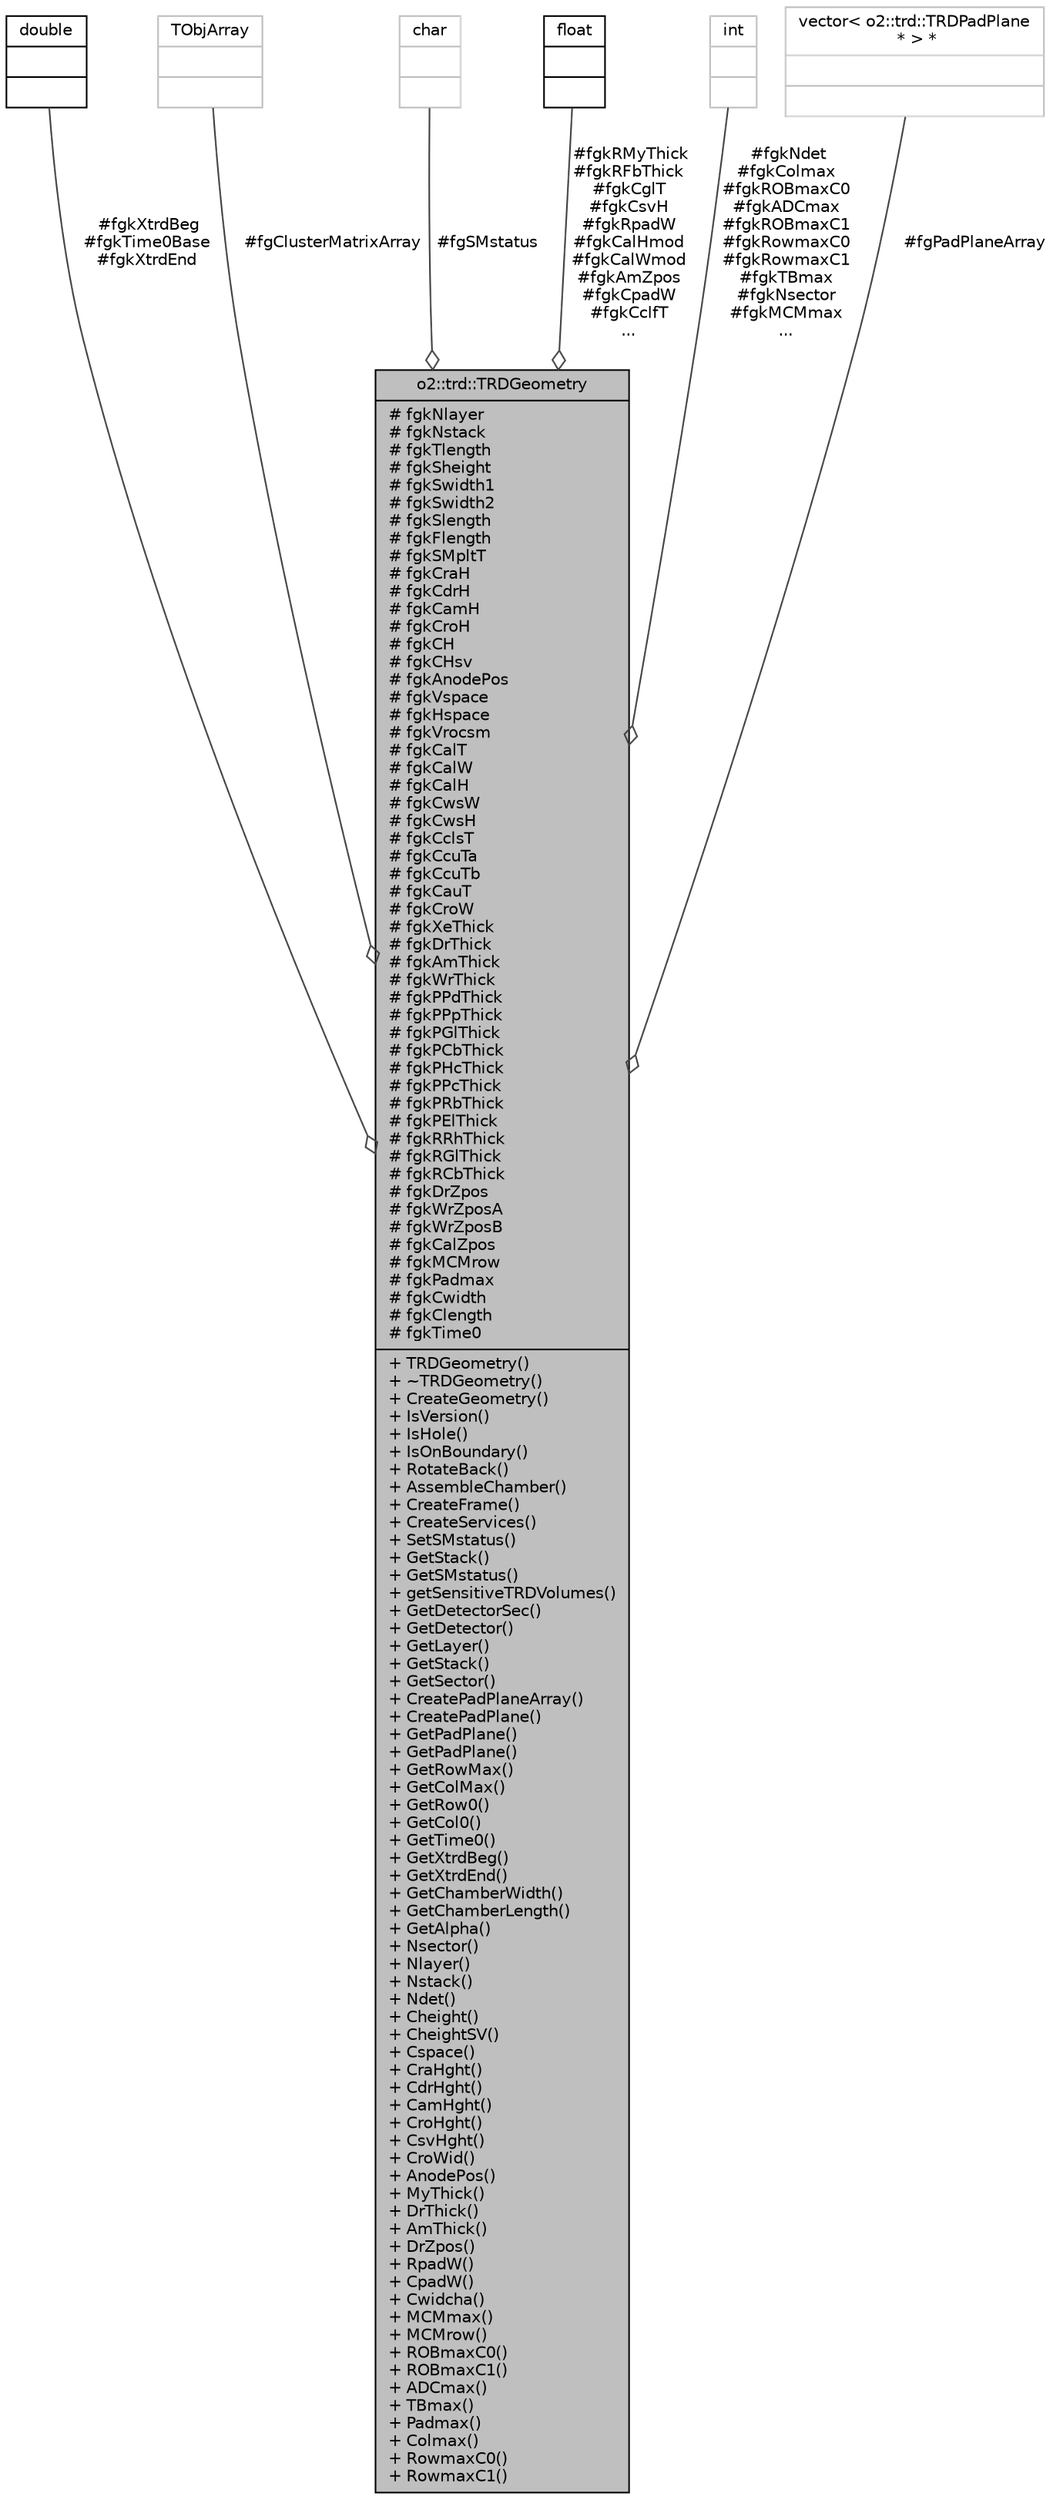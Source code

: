 digraph "o2::trd::TRDGeometry"
{
 // INTERACTIVE_SVG=YES
  bgcolor="transparent";
  edge [fontname="Helvetica",fontsize="10",labelfontname="Helvetica",labelfontsize="10"];
  node [fontname="Helvetica",fontsize="10",shape=record];
  Node1 [label="{o2::trd::TRDGeometry\n|# fgkNlayer\l# fgkNstack\l# fgkTlength\l# fgkSheight\l# fgkSwidth1\l# fgkSwidth2\l# fgkSlength\l# fgkFlength\l# fgkSMpltT\l# fgkCraH\l# fgkCdrH\l# fgkCamH\l# fgkCroH\l# fgkCH\l# fgkCHsv\l# fgkAnodePos\l# fgkVspace\l# fgkHspace\l# fgkVrocsm\l# fgkCalT\l# fgkCalW\l# fgkCalH\l# fgkCwsW\l# fgkCwsH\l# fgkCclsT\l# fgkCcuTa\l# fgkCcuTb\l# fgkCauT\l# fgkCroW\l# fgkXeThick\l# fgkDrThick\l# fgkAmThick\l# fgkWrThick\l# fgkPPdThick\l# fgkPPpThick\l# fgkPGlThick\l# fgkPCbThick\l# fgkPHcThick\l# fgkPPcThick\l# fgkPRbThick\l# fgkPElThick\l# fgkRRhThick\l# fgkRGlThick\l# fgkRCbThick\l# fgkDrZpos\l# fgkWrZposA\l# fgkWrZposB\l# fgkCalZpos\l# fgkMCMrow\l# fgkPadmax\l# fgkCwidth\l# fgkClength\l# fgkTime0\l|+ TRDGeometry()\l+ ~TRDGeometry()\l+ CreateGeometry()\l+ IsVersion()\l+ IsHole()\l+ IsOnBoundary()\l+ RotateBack()\l+ AssembleChamber()\l+ CreateFrame()\l+ CreateServices()\l+ SetSMstatus()\l+ GetStack()\l+ GetSMstatus()\l+ getSensitiveTRDVolumes()\l+ GetDetectorSec()\l+ GetDetector()\l+ GetLayer()\l+ GetStack()\l+ GetSector()\l+ CreatePadPlaneArray()\l+ CreatePadPlane()\l+ GetPadPlane()\l+ GetPadPlane()\l+ GetRowMax()\l+ GetColMax()\l+ GetRow0()\l+ GetCol0()\l+ GetTime0()\l+ GetXtrdBeg()\l+ GetXtrdEnd()\l+ GetChamberWidth()\l+ GetChamberLength()\l+ GetAlpha()\l+ Nsector()\l+ Nlayer()\l+ Nstack()\l+ Ndet()\l+ Cheight()\l+ CheightSV()\l+ Cspace()\l+ CraHght()\l+ CdrHght()\l+ CamHght()\l+ CroHght()\l+ CsvHght()\l+ CroWid()\l+ AnodePos()\l+ MyThick()\l+ DrThick()\l+ AmThick()\l+ DrZpos()\l+ RpadW()\l+ CpadW()\l+ Cwidcha()\l+ MCMmax()\l+ MCMrow()\l+ ROBmaxC0()\l+ ROBmaxC1()\l+ ADCmax()\l+ TBmax()\l+ Padmax()\l+ Colmax()\l+ RowmaxC0()\l+ RowmaxC1()\l}",height=0.2,width=0.4,color="black", fillcolor="grey75", style="filled" fontcolor="black"];
  Node2 -> Node1 [color="grey25",fontsize="10",style="solid",label=" #fgkXtrdBeg\n#fgkTime0Base\n#fgkXtrdEnd" ,arrowhead="odiamond",fontname="Helvetica"];
  Node2 [label="{double\n||}",height=0.2,width=0.4,color="black",URL="$df/de6/classdouble.html"];
  Node3 -> Node1 [color="grey25",fontsize="10",style="solid",label=" #fgClusterMatrixArray" ,arrowhead="odiamond",fontname="Helvetica"];
  Node3 [label="{TObjArray\n||}",height=0.2,width=0.4,color="grey75"];
  Node4 -> Node1 [color="grey25",fontsize="10",style="solid",label=" #fgSMstatus" ,arrowhead="odiamond",fontname="Helvetica"];
  Node4 [label="{char\n||}",height=0.2,width=0.4,color="grey75"];
  Node5 -> Node1 [color="grey25",fontsize="10",style="solid",label=" #fgkRMyThick\n#fgkRFbThick\n#fgkCglT\n#fgkCsvH\n#fgkRpadW\n#fgkCalHmod\n#fgkCalWmod\n#fgkAmZpos\n#fgkCpadW\n#fgkCclfT\n..." ,arrowhead="odiamond",fontname="Helvetica"];
  Node5 [label="{float\n||}",height=0.2,width=0.4,color="black",URL="$d4/dc3/classfloat.html"];
  Node6 -> Node1 [color="grey25",fontsize="10",style="solid",label=" #fgkNdet\n#fgkColmax\n#fgkROBmaxC0\n#fgkADCmax\n#fgkROBmaxC1\n#fgkRowmaxC0\n#fgkRowmaxC1\n#fgkTBmax\n#fgkNsector\n#fgkMCMmax\n..." ,arrowhead="odiamond",fontname="Helvetica"];
  Node6 [label="{int\n||}",height=0.2,width=0.4,color="grey75"];
  Node7 -> Node1 [color="grey25",fontsize="10",style="solid",label=" #fgPadPlaneArray" ,arrowhead="odiamond",fontname="Helvetica"];
  Node7 [label="{vector\< o2::trd::TRDPadPlane\l * \> *\n||}",height=0.2,width=0.4,color="grey75"];
}
